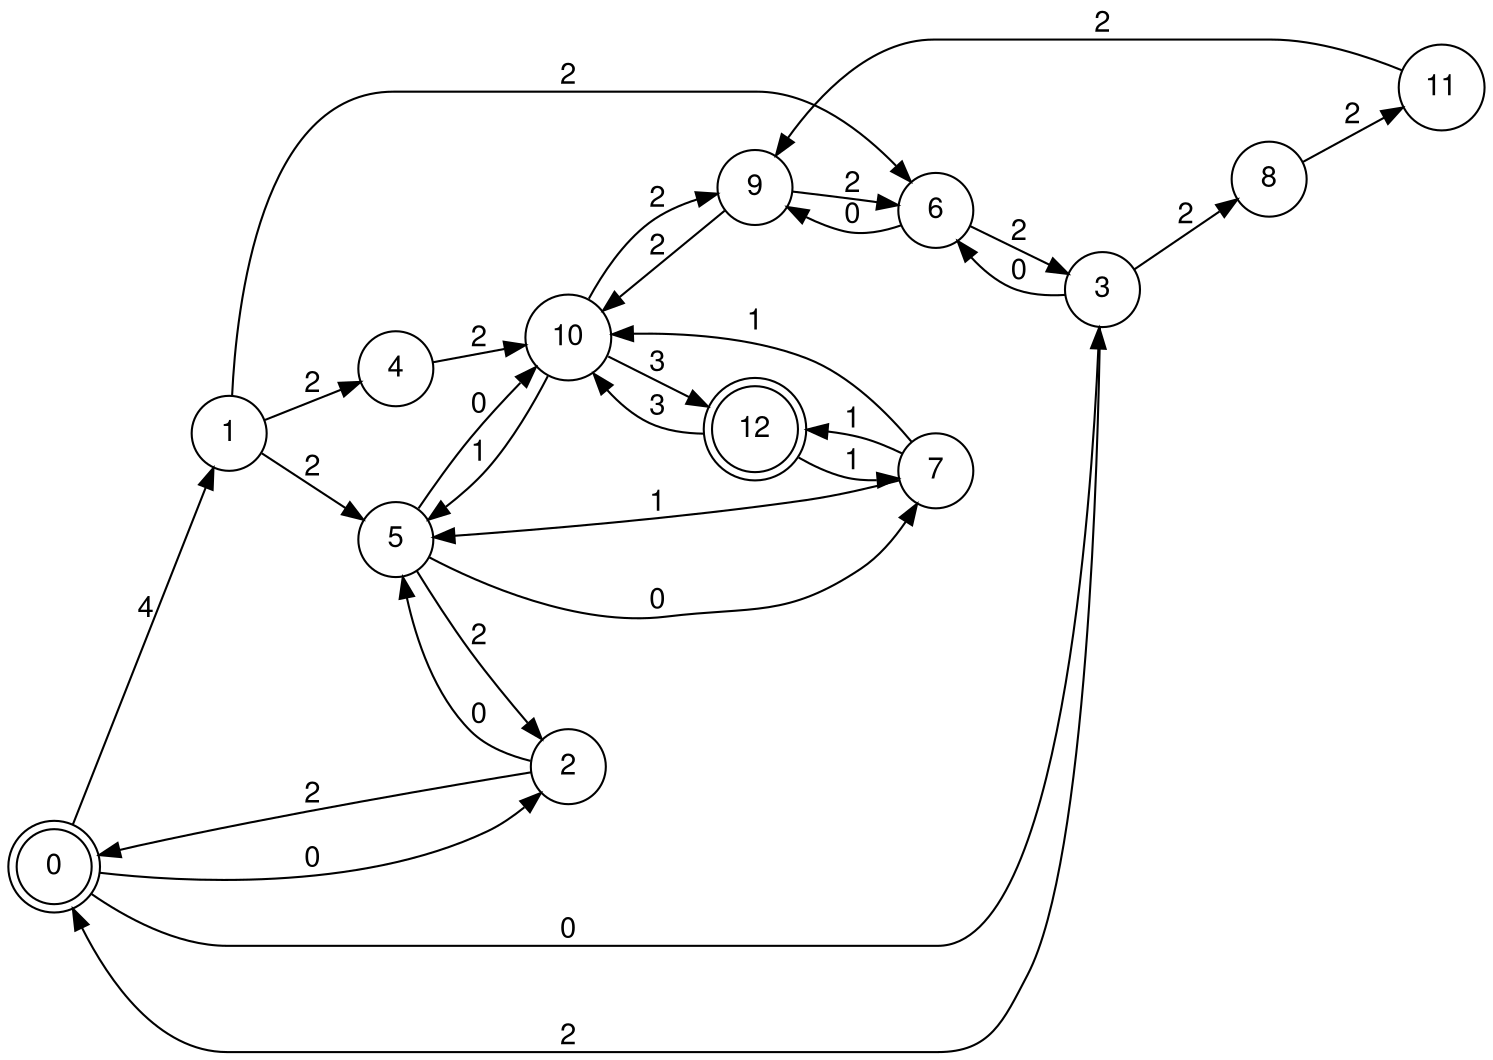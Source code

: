 digraph finite_state_machine {

	fontname="Helvetica,Arial,sans-serif"

	node [fontname="Helvetica,Arial,sans-serif"]

	edge [fontname="Helvetica,Arial,sans-serif"]

	rankdir=LR;

  node [shape = doublecircle]; 0 12;

  node [shape = circle];
11 -> 9 [label = "2"];8 -> 11 [label = "2"];1 -> 5 [label = "2"];1 -> 6 [label = "2"];1 -> 4 [label = "2"];4 -> 10 [label = "2"];3 -> 8 [label = "2"];3 -> 0 [label = "2"];3 -> 6 [label = "0"];6 -> 3 [label = "2"];6 -> 9 [label = "0"];9 -> 6 [label = "2"];9 -> 10 [label = "2"];10 -> 9 [label = "2"];10 -> 5 [label = "1"];10 -> 12 [label = "3"];0 -> 1 [label = "4"];0 -> 3 [label = "0"];0 -> 2 [label = "0"];2 -> 0 [label = "2"];2 -> 5 [label = "0"];5 -> 10 [label = "0"];5 -> 2 [label = "2"];5 -> 7 [label = "0"];7 -> 10 [label = "1"];7 -> 5 [label = "1"];7 -> 12 [label = "1"];12 -> 10 [label = "3"];12 -> 7 [label = "1"];}
